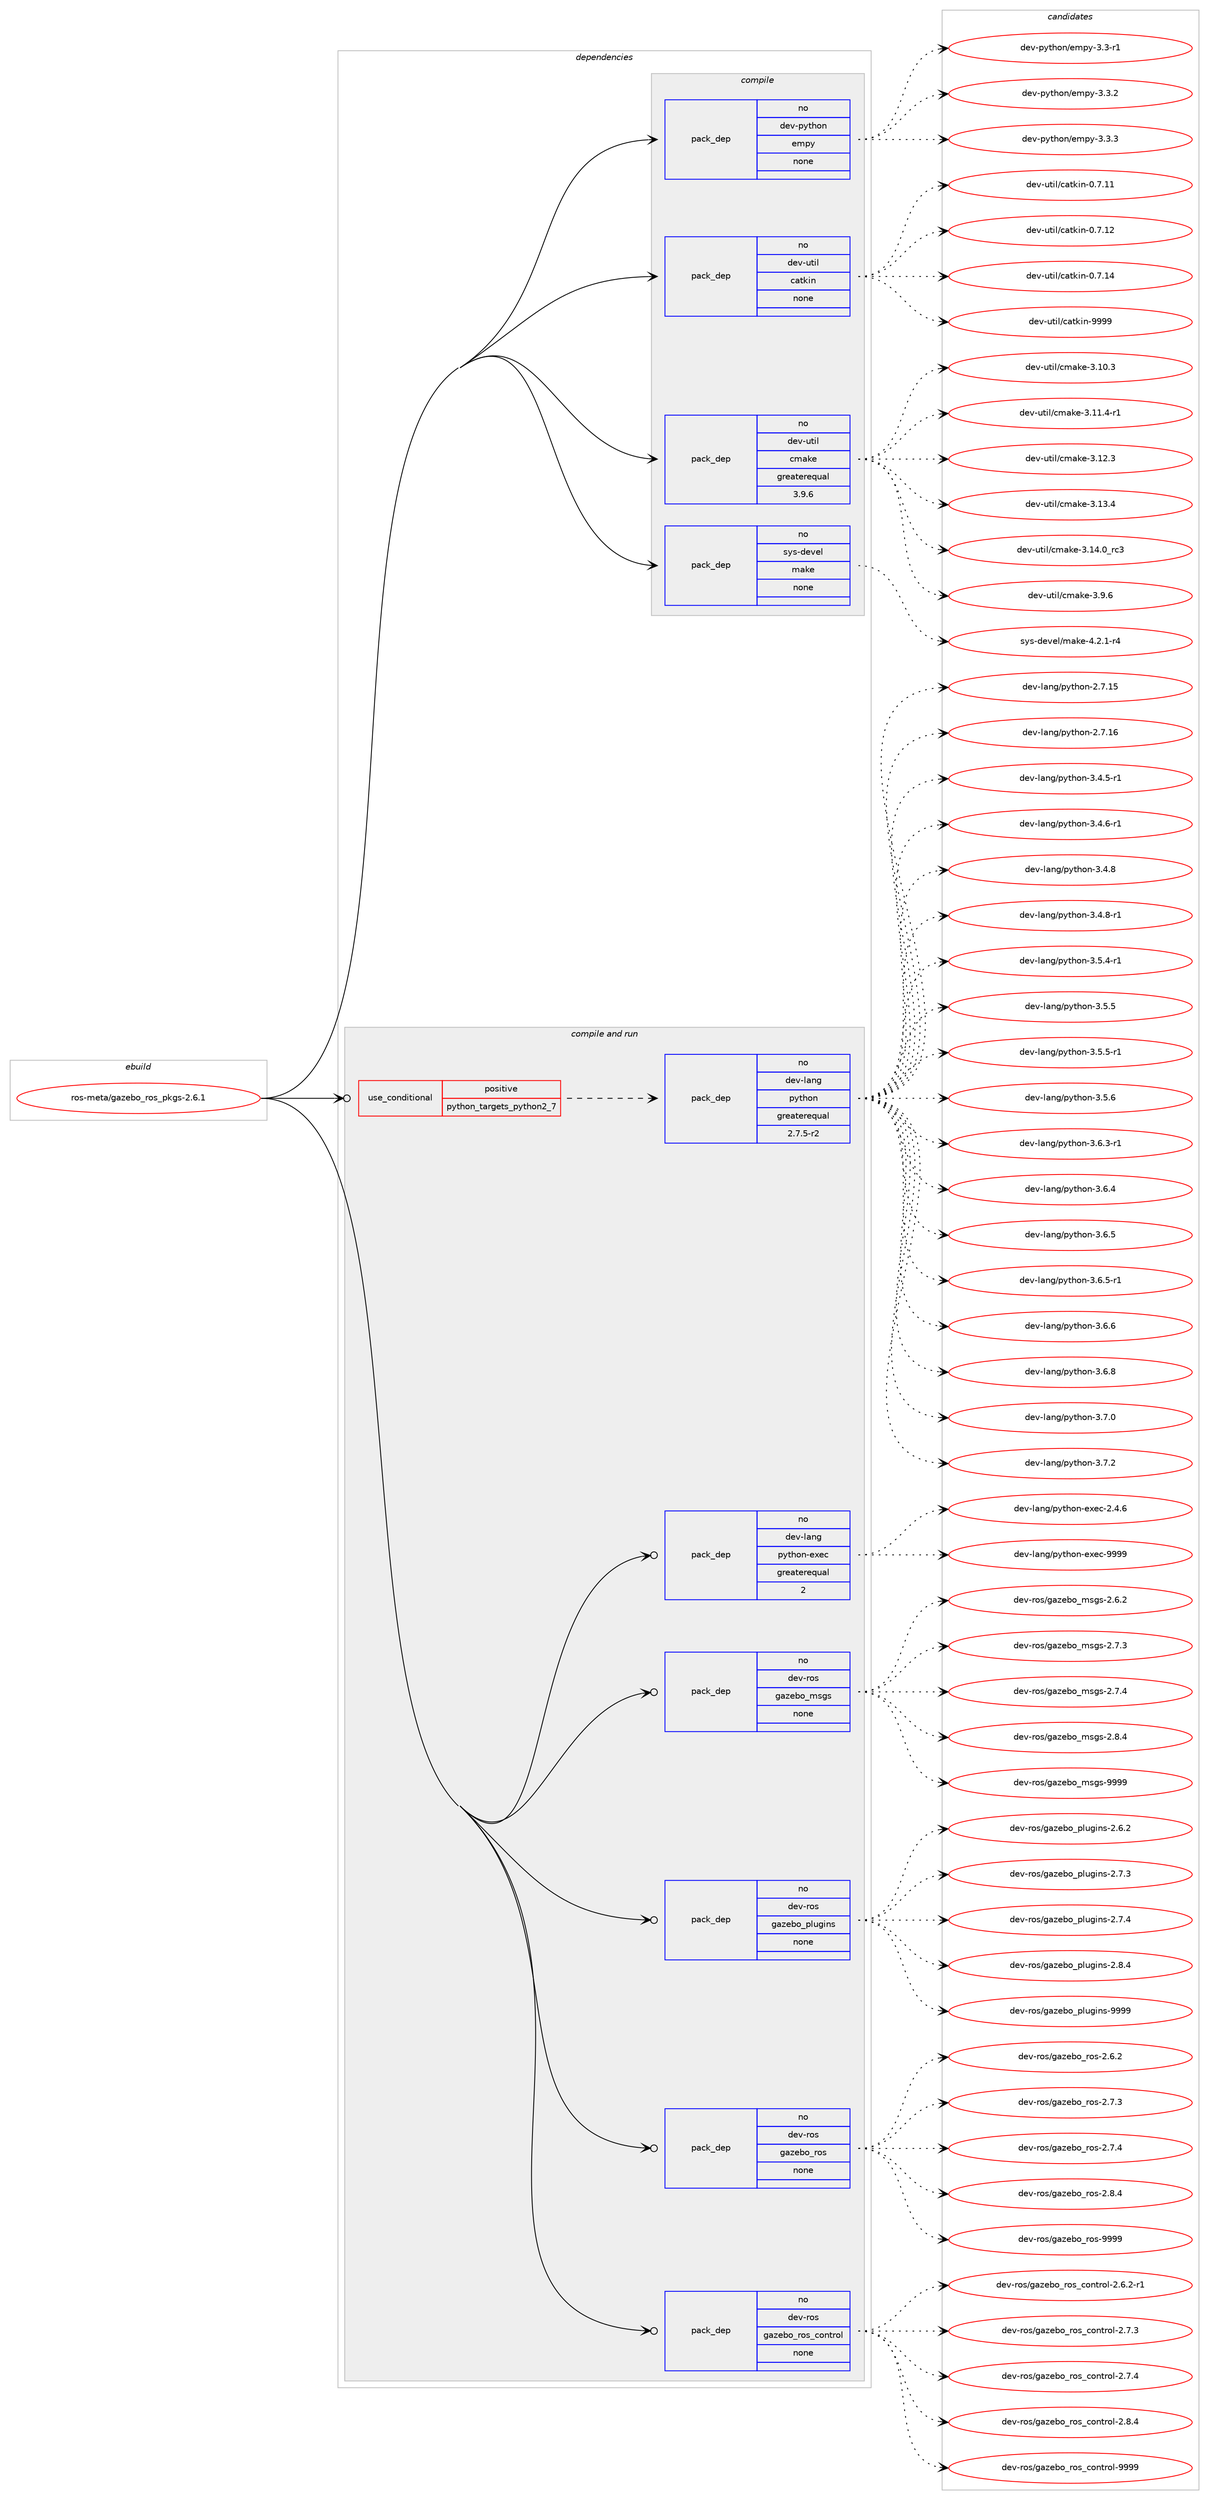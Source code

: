 digraph prolog {

# *************
# Graph options
# *************

newrank=true;
concentrate=true;
compound=true;
graph [rankdir=LR,fontname=Helvetica,fontsize=10,ranksep=1.5];#, ranksep=2.5, nodesep=0.2];
edge  [arrowhead=vee];
node  [fontname=Helvetica,fontsize=10];

# **********
# The ebuild
# **********

subgraph cluster_leftcol {
color=gray;
rank=same;
label=<<i>ebuild</i>>;
id [label="ros-meta/gazebo_ros_pkgs-2.6.1", color=red, width=4, href="../ros-meta/gazebo_ros_pkgs-2.6.1.svg"];
}

# ****************
# The dependencies
# ****************

subgraph cluster_midcol {
color=gray;
label=<<i>dependencies</i>>;
subgraph cluster_compile {
fillcolor="#eeeeee";
style=filled;
label=<<i>compile</i>>;
subgraph pack1203320 {
dependency1682542 [label=<<TABLE BORDER="0" CELLBORDER="1" CELLSPACING="0" CELLPADDING="4" WIDTH="220"><TR><TD ROWSPAN="6" CELLPADDING="30">pack_dep</TD></TR><TR><TD WIDTH="110">no</TD></TR><TR><TD>dev-python</TD></TR><TR><TD>empy</TD></TR><TR><TD>none</TD></TR><TR><TD></TD></TR></TABLE>>, shape=none, color=blue];
}
id:e -> dependency1682542:w [weight=20,style="solid",arrowhead="vee"];
subgraph pack1203321 {
dependency1682543 [label=<<TABLE BORDER="0" CELLBORDER="1" CELLSPACING="0" CELLPADDING="4" WIDTH="220"><TR><TD ROWSPAN="6" CELLPADDING="30">pack_dep</TD></TR><TR><TD WIDTH="110">no</TD></TR><TR><TD>dev-util</TD></TR><TR><TD>catkin</TD></TR><TR><TD>none</TD></TR><TR><TD></TD></TR></TABLE>>, shape=none, color=blue];
}
id:e -> dependency1682543:w [weight=20,style="solid",arrowhead="vee"];
subgraph pack1203322 {
dependency1682544 [label=<<TABLE BORDER="0" CELLBORDER="1" CELLSPACING="0" CELLPADDING="4" WIDTH="220"><TR><TD ROWSPAN="6" CELLPADDING="30">pack_dep</TD></TR><TR><TD WIDTH="110">no</TD></TR><TR><TD>dev-util</TD></TR><TR><TD>cmake</TD></TR><TR><TD>greaterequal</TD></TR><TR><TD>3.9.6</TD></TR></TABLE>>, shape=none, color=blue];
}
id:e -> dependency1682544:w [weight=20,style="solid",arrowhead="vee"];
subgraph pack1203323 {
dependency1682545 [label=<<TABLE BORDER="0" CELLBORDER="1" CELLSPACING="0" CELLPADDING="4" WIDTH="220"><TR><TD ROWSPAN="6" CELLPADDING="30">pack_dep</TD></TR><TR><TD WIDTH="110">no</TD></TR><TR><TD>sys-devel</TD></TR><TR><TD>make</TD></TR><TR><TD>none</TD></TR><TR><TD></TD></TR></TABLE>>, shape=none, color=blue];
}
id:e -> dependency1682545:w [weight=20,style="solid",arrowhead="vee"];
}
subgraph cluster_compileandrun {
fillcolor="#eeeeee";
style=filled;
label=<<i>compile and run</i>>;
subgraph cond451693 {
dependency1682546 [label=<<TABLE BORDER="0" CELLBORDER="1" CELLSPACING="0" CELLPADDING="4"><TR><TD ROWSPAN="3" CELLPADDING="10">use_conditional</TD></TR><TR><TD>positive</TD></TR><TR><TD>python_targets_python2_7</TD></TR></TABLE>>, shape=none, color=red];
subgraph pack1203324 {
dependency1682547 [label=<<TABLE BORDER="0" CELLBORDER="1" CELLSPACING="0" CELLPADDING="4" WIDTH="220"><TR><TD ROWSPAN="6" CELLPADDING="30">pack_dep</TD></TR><TR><TD WIDTH="110">no</TD></TR><TR><TD>dev-lang</TD></TR><TR><TD>python</TD></TR><TR><TD>greaterequal</TD></TR><TR><TD>2.7.5-r2</TD></TR></TABLE>>, shape=none, color=blue];
}
dependency1682546:e -> dependency1682547:w [weight=20,style="dashed",arrowhead="vee"];
}
id:e -> dependency1682546:w [weight=20,style="solid",arrowhead="odotvee"];
subgraph pack1203325 {
dependency1682548 [label=<<TABLE BORDER="0" CELLBORDER="1" CELLSPACING="0" CELLPADDING="4" WIDTH="220"><TR><TD ROWSPAN="6" CELLPADDING="30">pack_dep</TD></TR><TR><TD WIDTH="110">no</TD></TR><TR><TD>dev-lang</TD></TR><TR><TD>python-exec</TD></TR><TR><TD>greaterequal</TD></TR><TR><TD>2</TD></TR></TABLE>>, shape=none, color=blue];
}
id:e -> dependency1682548:w [weight=20,style="solid",arrowhead="odotvee"];
subgraph pack1203326 {
dependency1682549 [label=<<TABLE BORDER="0" CELLBORDER="1" CELLSPACING="0" CELLPADDING="4" WIDTH="220"><TR><TD ROWSPAN="6" CELLPADDING="30">pack_dep</TD></TR><TR><TD WIDTH="110">no</TD></TR><TR><TD>dev-ros</TD></TR><TR><TD>gazebo_msgs</TD></TR><TR><TD>none</TD></TR><TR><TD></TD></TR></TABLE>>, shape=none, color=blue];
}
id:e -> dependency1682549:w [weight=20,style="solid",arrowhead="odotvee"];
subgraph pack1203327 {
dependency1682550 [label=<<TABLE BORDER="0" CELLBORDER="1" CELLSPACING="0" CELLPADDING="4" WIDTH="220"><TR><TD ROWSPAN="6" CELLPADDING="30">pack_dep</TD></TR><TR><TD WIDTH="110">no</TD></TR><TR><TD>dev-ros</TD></TR><TR><TD>gazebo_plugins</TD></TR><TR><TD>none</TD></TR><TR><TD></TD></TR></TABLE>>, shape=none, color=blue];
}
id:e -> dependency1682550:w [weight=20,style="solid",arrowhead="odotvee"];
subgraph pack1203328 {
dependency1682551 [label=<<TABLE BORDER="0" CELLBORDER="1" CELLSPACING="0" CELLPADDING="4" WIDTH="220"><TR><TD ROWSPAN="6" CELLPADDING="30">pack_dep</TD></TR><TR><TD WIDTH="110">no</TD></TR><TR><TD>dev-ros</TD></TR><TR><TD>gazebo_ros</TD></TR><TR><TD>none</TD></TR><TR><TD></TD></TR></TABLE>>, shape=none, color=blue];
}
id:e -> dependency1682551:w [weight=20,style="solid",arrowhead="odotvee"];
subgraph pack1203329 {
dependency1682552 [label=<<TABLE BORDER="0" CELLBORDER="1" CELLSPACING="0" CELLPADDING="4" WIDTH="220"><TR><TD ROWSPAN="6" CELLPADDING="30">pack_dep</TD></TR><TR><TD WIDTH="110">no</TD></TR><TR><TD>dev-ros</TD></TR><TR><TD>gazebo_ros_control</TD></TR><TR><TD>none</TD></TR><TR><TD></TD></TR></TABLE>>, shape=none, color=blue];
}
id:e -> dependency1682552:w [weight=20,style="solid",arrowhead="odotvee"];
}
subgraph cluster_run {
fillcolor="#eeeeee";
style=filled;
label=<<i>run</i>>;
}
}

# **************
# The candidates
# **************

subgraph cluster_choices {
rank=same;
color=gray;
label=<<i>candidates</i>>;

subgraph choice1203320 {
color=black;
nodesep=1;
choice1001011184511212111610411111047101109112121455146514511449 [label="dev-python/empy-3.3-r1", color=red, width=4,href="../dev-python/empy-3.3-r1.svg"];
choice1001011184511212111610411111047101109112121455146514650 [label="dev-python/empy-3.3.2", color=red, width=4,href="../dev-python/empy-3.3.2.svg"];
choice1001011184511212111610411111047101109112121455146514651 [label="dev-python/empy-3.3.3", color=red, width=4,href="../dev-python/empy-3.3.3.svg"];
dependency1682542:e -> choice1001011184511212111610411111047101109112121455146514511449:w [style=dotted,weight="100"];
dependency1682542:e -> choice1001011184511212111610411111047101109112121455146514650:w [style=dotted,weight="100"];
dependency1682542:e -> choice1001011184511212111610411111047101109112121455146514651:w [style=dotted,weight="100"];
}
subgraph choice1203321 {
color=black;
nodesep=1;
choice1001011184511711610510847999711610710511045484655464949 [label="dev-util/catkin-0.7.11", color=red, width=4,href="../dev-util/catkin-0.7.11.svg"];
choice1001011184511711610510847999711610710511045484655464950 [label="dev-util/catkin-0.7.12", color=red, width=4,href="../dev-util/catkin-0.7.12.svg"];
choice1001011184511711610510847999711610710511045484655464952 [label="dev-util/catkin-0.7.14", color=red, width=4,href="../dev-util/catkin-0.7.14.svg"];
choice100101118451171161051084799971161071051104557575757 [label="dev-util/catkin-9999", color=red, width=4,href="../dev-util/catkin-9999.svg"];
dependency1682543:e -> choice1001011184511711610510847999711610710511045484655464949:w [style=dotted,weight="100"];
dependency1682543:e -> choice1001011184511711610510847999711610710511045484655464950:w [style=dotted,weight="100"];
dependency1682543:e -> choice1001011184511711610510847999711610710511045484655464952:w [style=dotted,weight="100"];
dependency1682543:e -> choice100101118451171161051084799971161071051104557575757:w [style=dotted,weight="100"];
}
subgraph choice1203322 {
color=black;
nodesep=1;
choice1001011184511711610510847991099710710145514649484651 [label="dev-util/cmake-3.10.3", color=red, width=4,href="../dev-util/cmake-3.10.3.svg"];
choice10010111845117116105108479910997107101455146494946524511449 [label="dev-util/cmake-3.11.4-r1", color=red, width=4,href="../dev-util/cmake-3.11.4-r1.svg"];
choice1001011184511711610510847991099710710145514649504651 [label="dev-util/cmake-3.12.3", color=red, width=4,href="../dev-util/cmake-3.12.3.svg"];
choice1001011184511711610510847991099710710145514649514652 [label="dev-util/cmake-3.13.4", color=red, width=4,href="../dev-util/cmake-3.13.4.svg"];
choice1001011184511711610510847991099710710145514649524648951149951 [label="dev-util/cmake-3.14.0_rc3", color=red, width=4,href="../dev-util/cmake-3.14.0_rc3.svg"];
choice10010111845117116105108479910997107101455146574654 [label="dev-util/cmake-3.9.6", color=red, width=4,href="../dev-util/cmake-3.9.6.svg"];
dependency1682544:e -> choice1001011184511711610510847991099710710145514649484651:w [style=dotted,weight="100"];
dependency1682544:e -> choice10010111845117116105108479910997107101455146494946524511449:w [style=dotted,weight="100"];
dependency1682544:e -> choice1001011184511711610510847991099710710145514649504651:w [style=dotted,weight="100"];
dependency1682544:e -> choice1001011184511711610510847991099710710145514649514652:w [style=dotted,weight="100"];
dependency1682544:e -> choice1001011184511711610510847991099710710145514649524648951149951:w [style=dotted,weight="100"];
dependency1682544:e -> choice10010111845117116105108479910997107101455146574654:w [style=dotted,weight="100"];
}
subgraph choice1203323 {
color=black;
nodesep=1;
choice1151211154510010111810110847109971071014552465046494511452 [label="sys-devel/make-4.2.1-r4", color=red, width=4,href="../sys-devel/make-4.2.1-r4.svg"];
dependency1682545:e -> choice1151211154510010111810110847109971071014552465046494511452:w [style=dotted,weight="100"];
}
subgraph choice1203324 {
color=black;
nodesep=1;
choice10010111845108971101034711212111610411111045504655464953 [label="dev-lang/python-2.7.15", color=red, width=4,href="../dev-lang/python-2.7.15.svg"];
choice10010111845108971101034711212111610411111045504655464954 [label="dev-lang/python-2.7.16", color=red, width=4,href="../dev-lang/python-2.7.16.svg"];
choice1001011184510897110103471121211161041111104551465246534511449 [label="dev-lang/python-3.4.5-r1", color=red, width=4,href="../dev-lang/python-3.4.5-r1.svg"];
choice1001011184510897110103471121211161041111104551465246544511449 [label="dev-lang/python-3.4.6-r1", color=red, width=4,href="../dev-lang/python-3.4.6-r1.svg"];
choice100101118451089711010347112121116104111110455146524656 [label="dev-lang/python-3.4.8", color=red, width=4,href="../dev-lang/python-3.4.8.svg"];
choice1001011184510897110103471121211161041111104551465246564511449 [label="dev-lang/python-3.4.8-r1", color=red, width=4,href="../dev-lang/python-3.4.8-r1.svg"];
choice1001011184510897110103471121211161041111104551465346524511449 [label="dev-lang/python-3.5.4-r1", color=red, width=4,href="../dev-lang/python-3.5.4-r1.svg"];
choice100101118451089711010347112121116104111110455146534653 [label="dev-lang/python-3.5.5", color=red, width=4,href="../dev-lang/python-3.5.5.svg"];
choice1001011184510897110103471121211161041111104551465346534511449 [label="dev-lang/python-3.5.5-r1", color=red, width=4,href="../dev-lang/python-3.5.5-r1.svg"];
choice100101118451089711010347112121116104111110455146534654 [label="dev-lang/python-3.5.6", color=red, width=4,href="../dev-lang/python-3.5.6.svg"];
choice1001011184510897110103471121211161041111104551465446514511449 [label="dev-lang/python-3.6.3-r1", color=red, width=4,href="../dev-lang/python-3.6.3-r1.svg"];
choice100101118451089711010347112121116104111110455146544652 [label="dev-lang/python-3.6.4", color=red, width=4,href="../dev-lang/python-3.6.4.svg"];
choice100101118451089711010347112121116104111110455146544653 [label="dev-lang/python-3.6.5", color=red, width=4,href="../dev-lang/python-3.6.5.svg"];
choice1001011184510897110103471121211161041111104551465446534511449 [label="dev-lang/python-3.6.5-r1", color=red, width=4,href="../dev-lang/python-3.6.5-r1.svg"];
choice100101118451089711010347112121116104111110455146544654 [label="dev-lang/python-3.6.6", color=red, width=4,href="../dev-lang/python-3.6.6.svg"];
choice100101118451089711010347112121116104111110455146544656 [label="dev-lang/python-3.6.8", color=red, width=4,href="../dev-lang/python-3.6.8.svg"];
choice100101118451089711010347112121116104111110455146554648 [label="dev-lang/python-3.7.0", color=red, width=4,href="../dev-lang/python-3.7.0.svg"];
choice100101118451089711010347112121116104111110455146554650 [label="dev-lang/python-3.7.2", color=red, width=4,href="../dev-lang/python-3.7.2.svg"];
dependency1682547:e -> choice10010111845108971101034711212111610411111045504655464953:w [style=dotted,weight="100"];
dependency1682547:e -> choice10010111845108971101034711212111610411111045504655464954:w [style=dotted,weight="100"];
dependency1682547:e -> choice1001011184510897110103471121211161041111104551465246534511449:w [style=dotted,weight="100"];
dependency1682547:e -> choice1001011184510897110103471121211161041111104551465246544511449:w [style=dotted,weight="100"];
dependency1682547:e -> choice100101118451089711010347112121116104111110455146524656:w [style=dotted,weight="100"];
dependency1682547:e -> choice1001011184510897110103471121211161041111104551465246564511449:w [style=dotted,weight="100"];
dependency1682547:e -> choice1001011184510897110103471121211161041111104551465346524511449:w [style=dotted,weight="100"];
dependency1682547:e -> choice100101118451089711010347112121116104111110455146534653:w [style=dotted,weight="100"];
dependency1682547:e -> choice1001011184510897110103471121211161041111104551465346534511449:w [style=dotted,weight="100"];
dependency1682547:e -> choice100101118451089711010347112121116104111110455146534654:w [style=dotted,weight="100"];
dependency1682547:e -> choice1001011184510897110103471121211161041111104551465446514511449:w [style=dotted,weight="100"];
dependency1682547:e -> choice100101118451089711010347112121116104111110455146544652:w [style=dotted,weight="100"];
dependency1682547:e -> choice100101118451089711010347112121116104111110455146544653:w [style=dotted,weight="100"];
dependency1682547:e -> choice1001011184510897110103471121211161041111104551465446534511449:w [style=dotted,weight="100"];
dependency1682547:e -> choice100101118451089711010347112121116104111110455146544654:w [style=dotted,weight="100"];
dependency1682547:e -> choice100101118451089711010347112121116104111110455146544656:w [style=dotted,weight="100"];
dependency1682547:e -> choice100101118451089711010347112121116104111110455146554648:w [style=dotted,weight="100"];
dependency1682547:e -> choice100101118451089711010347112121116104111110455146554650:w [style=dotted,weight="100"];
}
subgraph choice1203325 {
color=black;
nodesep=1;
choice1001011184510897110103471121211161041111104510112010199455046524654 [label="dev-lang/python-exec-2.4.6", color=red, width=4,href="../dev-lang/python-exec-2.4.6.svg"];
choice10010111845108971101034711212111610411111045101120101994557575757 [label="dev-lang/python-exec-9999", color=red, width=4,href="../dev-lang/python-exec-9999.svg"];
dependency1682548:e -> choice1001011184510897110103471121211161041111104510112010199455046524654:w [style=dotted,weight="100"];
dependency1682548:e -> choice10010111845108971101034711212111610411111045101120101994557575757:w [style=dotted,weight="100"];
}
subgraph choice1203326 {
color=black;
nodesep=1;
choice1001011184511411111547103971221019811195109115103115455046544650 [label="dev-ros/gazebo_msgs-2.6.2", color=red, width=4,href="../dev-ros/gazebo_msgs-2.6.2.svg"];
choice1001011184511411111547103971221019811195109115103115455046554651 [label="dev-ros/gazebo_msgs-2.7.3", color=red, width=4,href="../dev-ros/gazebo_msgs-2.7.3.svg"];
choice1001011184511411111547103971221019811195109115103115455046554652 [label="dev-ros/gazebo_msgs-2.7.4", color=red, width=4,href="../dev-ros/gazebo_msgs-2.7.4.svg"];
choice1001011184511411111547103971221019811195109115103115455046564652 [label="dev-ros/gazebo_msgs-2.8.4", color=red, width=4,href="../dev-ros/gazebo_msgs-2.8.4.svg"];
choice10010111845114111115471039712210198111951091151031154557575757 [label="dev-ros/gazebo_msgs-9999", color=red, width=4,href="../dev-ros/gazebo_msgs-9999.svg"];
dependency1682549:e -> choice1001011184511411111547103971221019811195109115103115455046544650:w [style=dotted,weight="100"];
dependency1682549:e -> choice1001011184511411111547103971221019811195109115103115455046554651:w [style=dotted,weight="100"];
dependency1682549:e -> choice1001011184511411111547103971221019811195109115103115455046554652:w [style=dotted,weight="100"];
dependency1682549:e -> choice1001011184511411111547103971221019811195109115103115455046564652:w [style=dotted,weight="100"];
dependency1682549:e -> choice10010111845114111115471039712210198111951091151031154557575757:w [style=dotted,weight="100"];
}
subgraph choice1203327 {
color=black;
nodesep=1;
choice1001011184511411111547103971221019811195112108117103105110115455046544650 [label="dev-ros/gazebo_plugins-2.6.2", color=red, width=4,href="../dev-ros/gazebo_plugins-2.6.2.svg"];
choice1001011184511411111547103971221019811195112108117103105110115455046554651 [label="dev-ros/gazebo_plugins-2.7.3", color=red, width=4,href="../dev-ros/gazebo_plugins-2.7.3.svg"];
choice1001011184511411111547103971221019811195112108117103105110115455046554652 [label="dev-ros/gazebo_plugins-2.7.4", color=red, width=4,href="../dev-ros/gazebo_plugins-2.7.4.svg"];
choice1001011184511411111547103971221019811195112108117103105110115455046564652 [label="dev-ros/gazebo_plugins-2.8.4", color=red, width=4,href="../dev-ros/gazebo_plugins-2.8.4.svg"];
choice10010111845114111115471039712210198111951121081171031051101154557575757 [label="dev-ros/gazebo_plugins-9999", color=red, width=4,href="../dev-ros/gazebo_plugins-9999.svg"];
dependency1682550:e -> choice1001011184511411111547103971221019811195112108117103105110115455046544650:w [style=dotted,weight="100"];
dependency1682550:e -> choice1001011184511411111547103971221019811195112108117103105110115455046554651:w [style=dotted,weight="100"];
dependency1682550:e -> choice1001011184511411111547103971221019811195112108117103105110115455046554652:w [style=dotted,weight="100"];
dependency1682550:e -> choice1001011184511411111547103971221019811195112108117103105110115455046564652:w [style=dotted,weight="100"];
dependency1682550:e -> choice10010111845114111115471039712210198111951121081171031051101154557575757:w [style=dotted,weight="100"];
}
subgraph choice1203328 {
color=black;
nodesep=1;
choice1001011184511411111547103971221019811195114111115455046544650 [label="dev-ros/gazebo_ros-2.6.2", color=red, width=4,href="../dev-ros/gazebo_ros-2.6.2.svg"];
choice1001011184511411111547103971221019811195114111115455046554651 [label="dev-ros/gazebo_ros-2.7.3", color=red, width=4,href="../dev-ros/gazebo_ros-2.7.3.svg"];
choice1001011184511411111547103971221019811195114111115455046554652 [label="dev-ros/gazebo_ros-2.7.4", color=red, width=4,href="../dev-ros/gazebo_ros-2.7.4.svg"];
choice1001011184511411111547103971221019811195114111115455046564652 [label="dev-ros/gazebo_ros-2.8.4", color=red, width=4,href="../dev-ros/gazebo_ros-2.8.4.svg"];
choice10010111845114111115471039712210198111951141111154557575757 [label="dev-ros/gazebo_ros-9999", color=red, width=4,href="../dev-ros/gazebo_ros-9999.svg"];
dependency1682551:e -> choice1001011184511411111547103971221019811195114111115455046544650:w [style=dotted,weight="100"];
dependency1682551:e -> choice1001011184511411111547103971221019811195114111115455046554651:w [style=dotted,weight="100"];
dependency1682551:e -> choice1001011184511411111547103971221019811195114111115455046554652:w [style=dotted,weight="100"];
dependency1682551:e -> choice1001011184511411111547103971221019811195114111115455046564652:w [style=dotted,weight="100"];
dependency1682551:e -> choice10010111845114111115471039712210198111951141111154557575757:w [style=dotted,weight="100"];
}
subgraph choice1203329 {
color=black;
nodesep=1;
choice100101118451141111154710397122101981119511411111595991111101161141111084550465446504511449 [label="dev-ros/gazebo_ros_control-2.6.2-r1", color=red, width=4,href="../dev-ros/gazebo_ros_control-2.6.2-r1.svg"];
choice10010111845114111115471039712210198111951141111159599111110116114111108455046554651 [label="dev-ros/gazebo_ros_control-2.7.3", color=red, width=4,href="../dev-ros/gazebo_ros_control-2.7.3.svg"];
choice10010111845114111115471039712210198111951141111159599111110116114111108455046554652 [label="dev-ros/gazebo_ros_control-2.7.4", color=red, width=4,href="../dev-ros/gazebo_ros_control-2.7.4.svg"];
choice10010111845114111115471039712210198111951141111159599111110116114111108455046564652 [label="dev-ros/gazebo_ros_control-2.8.4", color=red, width=4,href="../dev-ros/gazebo_ros_control-2.8.4.svg"];
choice100101118451141111154710397122101981119511411111595991111101161141111084557575757 [label="dev-ros/gazebo_ros_control-9999", color=red, width=4,href="../dev-ros/gazebo_ros_control-9999.svg"];
dependency1682552:e -> choice100101118451141111154710397122101981119511411111595991111101161141111084550465446504511449:w [style=dotted,weight="100"];
dependency1682552:e -> choice10010111845114111115471039712210198111951141111159599111110116114111108455046554651:w [style=dotted,weight="100"];
dependency1682552:e -> choice10010111845114111115471039712210198111951141111159599111110116114111108455046554652:w [style=dotted,weight="100"];
dependency1682552:e -> choice10010111845114111115471039712210198111951141111159599111110116114111108455046564652:w [style=dotted,weight="100"];
dependency1682552:e -> choice100101118451141111154710397122101981119511411111595991111101161141111084557575757:w [style=dotted,weight="100"];
}
}

}
